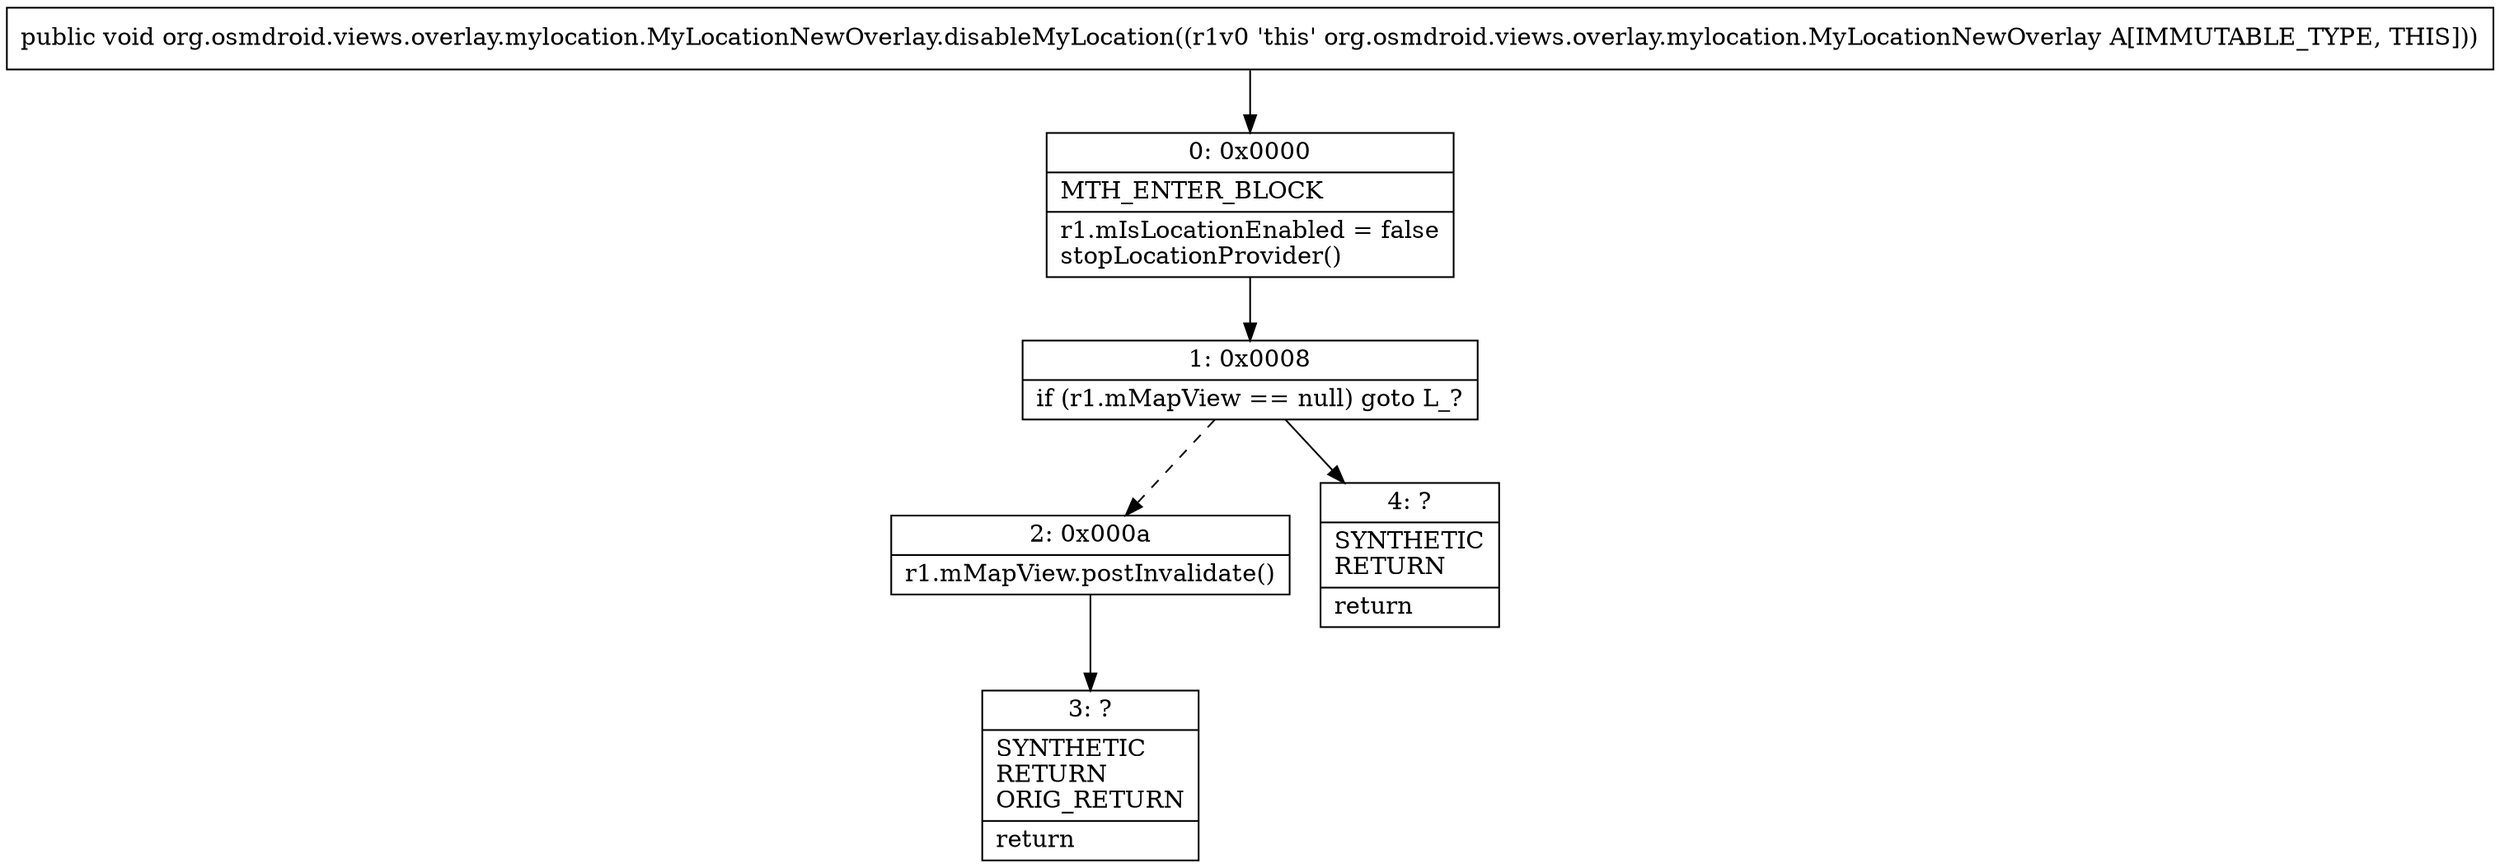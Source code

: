 digraph "CFG fororg.osmdroid.views.overlay.mylocation.MyLocationNewOverlay.disableMyLocation()V" {
Node_0 [shape=record,label="{0\:\ 0x0000|MTH_ENTER_BLOCK\l|r1.mIsLocationEnabled = false\lstopLocationProvider()\l}"];
Node_1 [shape=record,label="{1\:\ 0x0008|if (r1.mMapView == null) goto L_?\l}"];
Node_2 [shape=record,label="{2\:\ 0x000a|r1.mMapView.postInvalidate()\l}"];
Node_3 [shape=record,label="{3\:\ ?|SYNTHETIC\lRETURN\lORIG_RETURN\l|return\l}"];
Node_4 [shape=record,label="{4\:\ ?|SYNTHETIC\lRETURN\l|return\l}"];
MethodNode[shape=record,label="{public void org.osmdroid.views.overlay.mylocation.MyLocationNewOverlay.disableMyLocation((r1v0 'this' org.osmdroid.views.overlay.mylocation.MyLocationNewOverlay A[IMMUTABLE_TYPE, THIS])) }"];
MethodNode -> Node_0;
Node_0 -> Node_1;
Node_1 -> Node_2[style=dashed];
Node_1 -> Node_4;
Node_2 -> Node_3;
}

